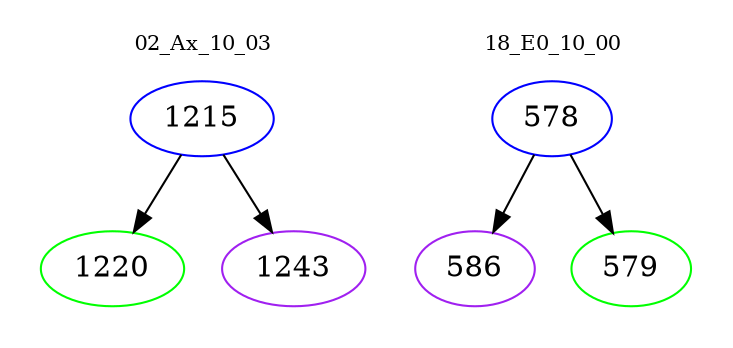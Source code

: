 digraph{
subgraph cluster_0 {
color = white
label = "02_Ax_10_03";
fontsize=10;
T0_1215 [label="1215", color="blue"]
T0_1215 -> T0_1220 [color="black"]
T0_1220 [label="1220", color="green"]
T0_1215 -> T0_1243 [color="black"]
T0_1243 [label="1243", color="purple"]
}
subgraph cluster_1 {
color = white
label = "18_E0_10_00";
fontsize=10;
T1_578 [label="578", color="blue"]
T1_578 -> T1_586 [color="black"]
T1_586 [label="586", color="purple"]
T1_578 -> T1_579 [color="black"]
T1_579 [label="579", color="green"]
}
}
